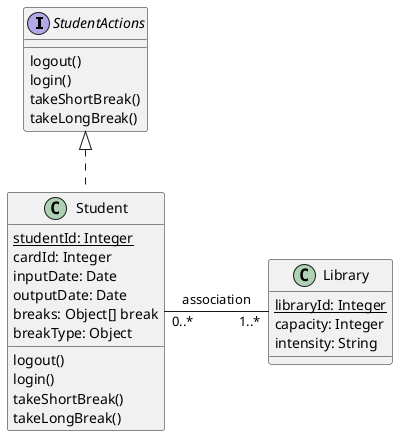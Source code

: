 @startuml

interface StudentActions {
  logout()
  login()
  takeShortBreak()
  takeLongBreak()
}

class Student {
  {static} studentId: Integer
  cardId: Integer
  inputDate: Date
  outputDate: Date
  breaks: Object[] break
  breakType: Object
  
  logout()
  login()
  takeShortBreak()
  takeLongBreak()
}

class Library {
  {static} libraryId: Integer
  capacity: Integer
  intensity: String
}

' Student and Library have a association
Student "0..*" - "1..*" Library : association
class Student implements StudentActions

@enduml
